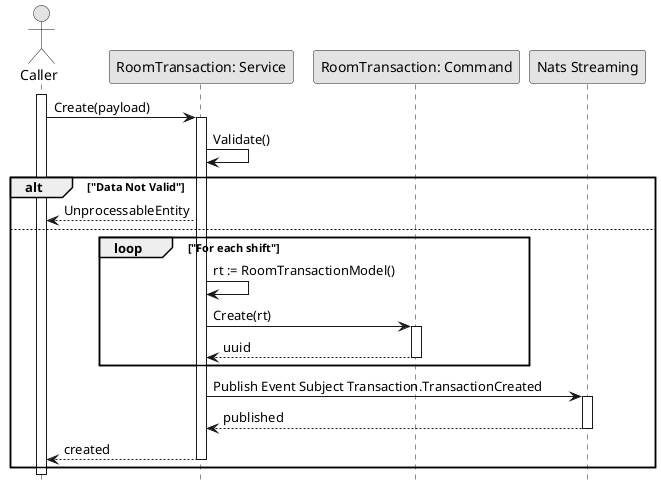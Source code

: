 @startuml CreateRoomTransaction

skinparam ConditionStyle hline
skinparam Monochrome true
skinparam Shadowing false
hide footbox

actor Caller
participant "RoomTransaction: Service" as RoomTransactionService
participant "RoomTransaction: Command" as RoomTransactionCommand
participant "Nats Streaming" as NatsStreaming

activate Caller

Caller->RoomTransactionService: Create(payload)
activate RoomTransactionService
RoomTransactionService->RoomTransactionService: Validate()
alt "Data Not Valid"
    RoomTransactionService-->Caller: UnprocessableEntity
else
    loop "For each shift"
        RoomTransactionService->RoomTransactionService: rt := RoomTransactionModel()
        RoomTransactionService->RoomTransactionCommand: Create(rt)
        activate RoomTransactionCommand
        RoomTransactionCommand-->RoomTransactionService: uuid
        deactivate RoomTransactionCommand
    end

    RoomTransactionService->NatsStreaming: Publish Event Subject Transaction.TransactionCreated
    activate NatsStreaming
    NatsStreaming-->RoomTransactionService: published
    deactivate NatsStreaming
    RoomTransactionService-->Caller: created
    deactivate RoomTransactionService
end

deactivate Caller

@enduml
